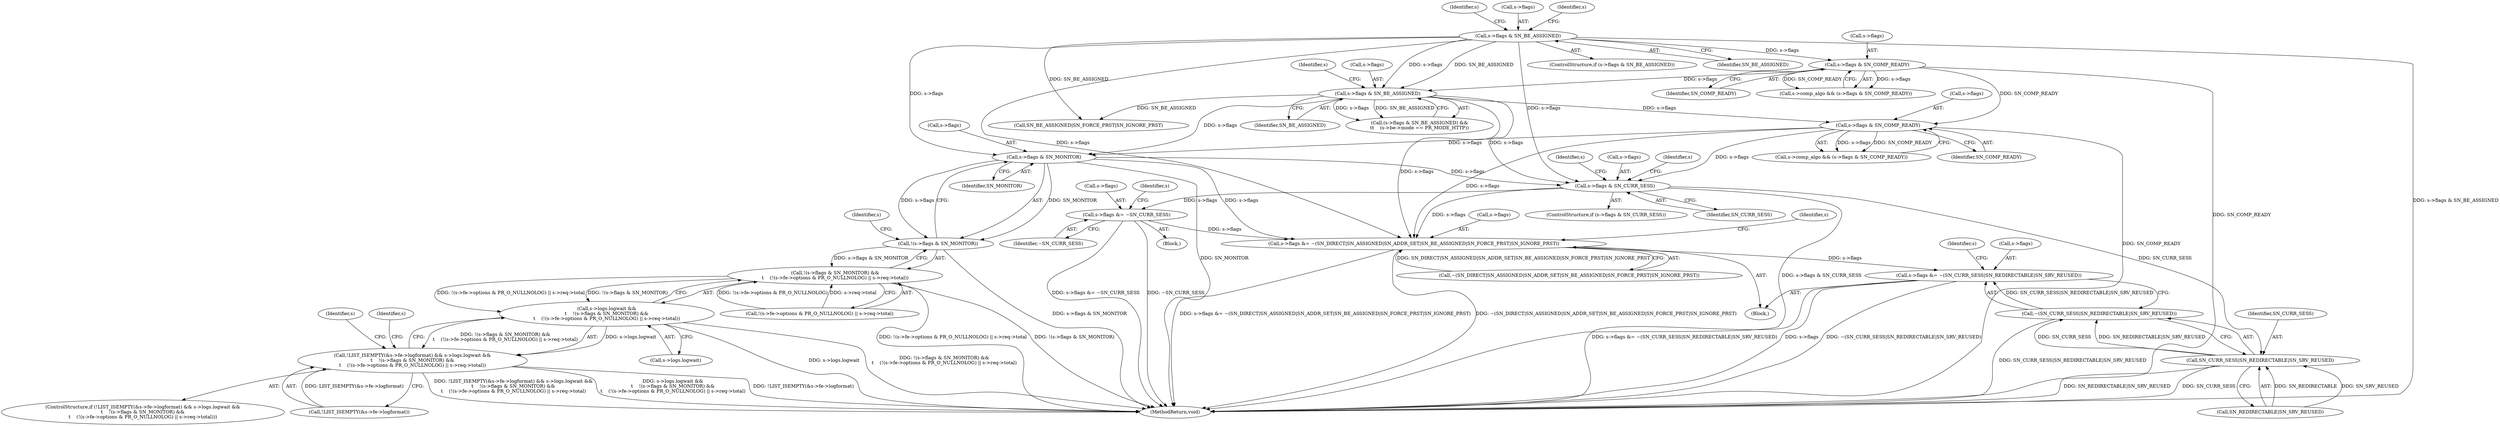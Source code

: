 digraph "0_haproxy_b4d05093bc89f71377230228007e69a1434c1a0c@pointer" {
"1000387" [label="(Call,s->flags & SN_MONITOR)"];
"1000170" [label="(Call,s->flags & SN_BE_ASSIGNED)"];
"1000326" [label="(Call,s->flags & SN_COMP_READY)"];
"1000282" [label="(Call,s->flags & SN_BE_ASSIGNED)"];
"1000263" [label="(Call,s->flags & SN_COMP_READY)"];
"1000386" [label="(Call,!(s->flags & SN_MONITOR))"];
"1000385" [label="(Call,!(s->flags & SN_MONITOR) &&\n\t    (!(s->fe->options & PR_O_NULLNOLOG) || s->req->total))"];
"1000379" [label="(Call,s->logs.logwait &&\n\t    !(s->flags & SN_MONITOR) &&\n\t    (!(s->fe->options & PR_O_NULLNOLOG) || s->req->total))"];
"1000370" [label="(Call,!LIST_ISEMPTY(&s->fe->logformat) && s->logs.logwait &&\n\t    !(s->flags & SN_MONITOR) &&\n\t    (!(s->fe->options & PR_O_NULLNOLOG) || s->req->total))"];
"1000532" [label="(Call,s->flags & SN_CURR_SESS)"];
"1000538" [label="(Call,s->flags &= ~SN_CURR_SESS)"];
"1000693" [label="(Call,s->flags &= ~(SN_DIRECT|SN_ASSIGNED|SN_ADDR_SET|SN_BE_ASSIGNED|SN_FORCE_PRST|SN_IGNORE_PRST))"];
"1000709" [label="(Call,s->flags &= ~(SN_CURR_SESS|SN_REDIRECTABLE|SN_SRV_REUSED))"];
"1000714" [label="(Call,SN_CURR_SESS|SN_REDIRECTABLE|SN_SRV_REUSED)"];
"1000713" [label="(Call,~(SN_CURR_SESS|SN_REDIRECTABLE|SN_SRV_REUSED))"];
"1000408" [label="(Identifier,s)"];
"1000388" [label="(Call,s->flags)"];
"1000179" [label="(Identifier,s)"];
"1000391" [label="(Identifier,SN_MONITOR)"];
"1000554" [label="(Identifier,s)"];
"1000386" [label="(Call,!(s->flags & SN_MONITOR))"];
"1000371" [label="(Call,!LIST_ISEMPTY(&s->fe->logformat))"];
"1000379" [label="(Call,s->logs.logwait &&\n\t    !(s->flags & SN_MONITOR) &&\n\t    (!(s->fe->options & PR_O_NULLNOLOG) || s->req->total))"];
"1000290" [label="(Identifier,s)"];
"1000171" [label="(Call,s->flags)"];
"1000264" [label="(Call,s->flags)"];
"1000370" [label="(Call,!LIST_ISEMPTY(&s->fe->logformat) && s->logs.logwait &&\n\t    !(s->flags & SN_MONITOR) &&\n\t    (!(s->fe->options & PR_O_NULLNOLOG) || s->req->total))"];
"1000547" [label="(Identifier,s)"];
"1000281" [label="(Call,(s->flags & SN_BE_ASSIGNED) &&\n\t\t    (s->be->mode == PR_MODE_HTTP))"];
"1000118" [label="(Block,)"];
"1000713" [label="(Call,~(SN_CURR_SESS|SN_REDIRECTABLE|SN_SRV_REUSED))"];
"1000267" [label="(Identifier,SN_COMP_READY)"];
"1000385" [label="(Call,!(s->flags & SN_MONITOR) &&\n\t    (!(s->fe->options & PR_O_NULLNOLOG) || s->req->total))"];
"1000392" [label="(Call,!(s->fe->options & PR_O_NULLNOLOG) || s->req->total)"];
"1000542" [label="(Identifier,~SN_CURR_SESS)"];
"1000694" [label="(Call,s->flags)"];
"1000538" [label="(Call,s->flags &= ~SN_CURR_SESS)"];
"1000532" [label="(Call,s->flags & SN_CURR_SESS)"];
"1000169" [label="(ControlStructure,if (s->flags & SN_BE_ASSIGNED))"];
"1000283" [label="(Call,s->flags)"];
"1000286" [label="(Identifier,SN_BE_ASSIGNED)"];
"1000531" [label="(ControlStructure,if (s->flags & SN_CURR_SESS))"];
"1000710" [label="(Call,s->flags)"];
"1000714" [label="(Call,SN_CURR_SESS|SN_REDIRECTABLE|SN_SRV_REUSED)"];
"1000380" [label="(Call,s->logs.logwait)"];
"1000397" [label="(Identifier,s)"];
"1000709" [label="(Call,s->flags &= ~(SN_CURR_SESS|SN_REDIRECTABLE|SN_SRV_REUSED))"];
"1000722" [label="(Identifier,s)"];
"1000327" [label="(Call,s->flags)"];
"1000537" [label="(Block,)"];
"1000539" [label="(Call,s->flags)"];
"1000170" [label="(Call,s->flags & SN_BE_ASSIGNED)"];
"1000193" [label="(Identifier,s)"];
"1000174" [label="(Identifier,SN_BE_ASSIGNED)"];
"1000536" [label="(Identifier,SN_CURR_SESS)"];
"1000533" [label="(Call,s->flags)"];
"1000716" [label="(Call,SN_REDIRECTABLE|SN_SRV_REUSED)"];
"1000697" [label="(Call,~(SN_DIRECT|SN_ASSIGNED|SN_ADDR_SET|SN_BE_ASSIGNED|SN_FORCE_PRST|SN_IGNORE_PRST))"];
"1000387" [label="(Call,s->flags & SN_MONITOR)"];
"1000322" [label="(Call,s->comp_algo && (s->flags & SN_COMP_READY))"];
"1000326" [label="(Call,s->flags & SN_COMP_READY)"];
"1000899" [label="(MethodReturn,void)"];
"1000693" [label="(Call,s->flags &= ~(SN_DIRECT|SN_ASSIGNED|SN_ADDR_SET|SN_BE_ASSIGNED|SN_FORCE_PRST|SN_IGNORE_PRST))"];
"1000263" [label="(Call,s->flags & SN_COMP_READY)"];
"1000369" [label="(ControlStructure,if (!LIST_ISEMPTY(&s->fe->logformat) && s->logs.logwait &&\n\t    !(s->flags & SN_MONITOR) &&\n\t    (!(s->fe->options & PR_O_NULLNOLOG) || s->req->total)))"];
"1000540" [label="(Identifier,s)"];
"1000715" [label="(Identifier,SN_CURR_SESS)"];
"1000259" [label="(Call,s->comp_algo && (s->flags & SN_COMP_READY))"];
"1000330" [label="(Identifier,SN_COMP_READY)"];
"1000711" [label="(Identifier,s)"];
"1000704" [label="(Call,SN_BE_ASSIGNED|SN_FORCE_PRST|SN_IGNORE_PRST)"];
"1000410" [label="(Identifier,s)"];
"1000282" [label="(Call,s->flags & SN_BE_ASSIGNED)"];
"1000387" -> "1000386"  [label="AST: "];
"1000387" -> "1000391"  [label="CFG: "];
"1000388" -> "1000387"  [label="AST: "];
"1000391" -> "1000387"  [label="AST: "];
"1000386" -> "1000387"  [label="CFG: "];
"1000387" -> "1000899"  [label="DDG: SN_MONITOR"];
"1000387" -> "1000386"  [label="DDG: s->flags"];
"1000387" -> "1000386"  [label="DDG: SN_MONITOR"];
"1000170" -> "1000387"  [label="DDG: s->flags"];
"1000326" -> "1000387"  [label="DDG: s->flags"];
"1000282" -> "1000387"  [label="DDG: s->flags"];
"1000387" -> "1000532"  [label="DDG: s->flags"];
"1000387" -> "1000693"  [label="DDG: s->flags"];
"1000170" -> "1000169"  [label="AST: "];
"1000170" -> "1000174"  [label="CFG: "];
"1000171" -> "1000170"  [label="AST: "];
"1000174" -> "1000170"  [label="AST: "];
"1000179" -> "1000170"  [label="CFG: "];
"1000193" -> "1000170"  [label="CFG: "];
"1000170" -> "1000899"  [label="DDG: s->flags & SN_BE_ASSIGNED"];
"1000170" -> "1000263"  [label="DDG: s->flags"];
"1000170" -> "1000282"  [label="DDG: s->flags"];
"1000170" -> "1000282"  [label="DDG: SN_BE_ASSIGNED"];
"1000170" -> "1000532"  [label="DDG: s->flags"];
"1000170" -> "1000693"  [label="DDG: s->flags"];
"1000170" -> "1000704"  [label="DDG: SN_BE_ASSIGNED"];
"1000326" -> "1000322"  [label="AST: "];
"1000326" -> "1000330"  [label="CFG: "];
"1000327" -> "1000326"  [label="AST: "];
"1000330" -> "1000326"  [label="AST: "];
"1000322" -> "1000326"  [label="CFG: "];
"1000326" -> "1000899"  [label="DDG: SN_COMP_READY"];
"1000326" -> "1000322"  [label="DDG: s->flags"];
"1000326" -> "1000322"  [label="DDG: SN_COMP_READY"];
"1000282" -> "1000326"  [label="DDG: s->flags"];
"1000263" -> "1000326"  [label="DDG: SN_COMP_READY"];
"1000326" -> "1000532"  [label="DDG: s->flags"];
"1000326" -> "1000693"  [label="DDG: s->flags"];
"1000282" -> "1000281"  [label="AST: "];
"1000282" -> "1000286"  [label="CFG: "];
"1000283" -> "1000282"  [label="AST: "];
"1000286" -> "1000282"  [label="AST: "];
"1000290" -> "1000282"  [label="CFG: "];
"1000281" -> "1000282"  [label="CFG: "];
"1000282" -> "1000281"  [label="DDG: s->flags"];
"1000282" -> "1000281"  [label="DDG: SN_BE_ASSIGNED"];
"1000263" -> "1000282"  [label="DDG: s->flags"];
"1000282" -> "1000532"  [label="DDG: s->flags"];
"1000282" -> "1000693"  [label="DDG: s->flags"];
"1000282" -> "1000704"  [label="DDG: SN_BE_ASSIGNED"];
"1000263" -> "1000259"  [label="AST: "];
"1000263" -> "1000267"  [label="CFG: "];
"1000264" -> "1000263"  [label="AST: "];
"1000267" -> "1000263"  [label="AST: "];
"1000259" -> "1000263"  [label="CFG: "];
"1000263" -> "1000899"  [label="DDG: SN_COMP_READY"];
"1000263" -> "1000259"  [label="DDG: s->flags"];
"1000263" -> "1000259"  [label="DDG: SN_COMP_READY"];
"1000386" -> "1000385"  [label="AST: "];
"1000397" -> "1000386"  [label="CFG: "];
"1000385" -> "1000386"  [label="CFG: "];
"1000386" -> "1000899"  [label="DDG: s->flags & SN_MONITOR"];
"1000386" -> "1000385"  [label="DDG: s->flags & SN_MONITOR"];
"1000385" -> "1000379"  [label="AST: "];
"1000385" -> "1000392"  [label="CFG: "];
"1000392" -> "1000385"  [label="AST: "];
"1000379" -> "1000385"  [label="CFG: "];
"1000385" -> "1000899"  [label="DDG: !(s->fe->options & PR_O_NULLNOLOG) || s->req->total"];
"1000385" -> "1000899"  [label="DDG: !(s->flags & SN_MONITOR)"];
"1000385" -> "1000379"  [label="DDG: !(s->flags & SN_MONITOR)"];
"1000385" -> "1000379"  [label="DDG: !(s->fe->options & PR_O_NULLNOLOG) || s->req->total"];
"1000392" -> "1000385"  [label="DDG: !(s->fe->options & PR_O_NULLNOLOG)"];
"1000392" -> "1000385"  [label="DDG: s->req->total"];
"1000379" -> "1000370"  [label="AST: "];
"1000379" -> "1000380"  [label="CFG: "];
"1000380" -> "1000379"  [label="AST: "];
"1000370" -> "1000379"  [label="CFG: "];
"1000379" -> "1000899"  [label="DDG: s->logs.logwait"];
"1000379" -> "1000899"  [label="DDG: !(s->flags & SN_MONITOR) &&\n\t    (!(s->fe->options & PR_O_NULLNOLOG) || s->req->total)"];
"1000379" -> "1000370"  [label="DDG: s->logs.logwait"];
"1000379" -> "1000370"  [label="DDG: !(s->flags & SN_MONITOR) &&\n\t    (!(s->fe->options & PR_O_NULLNOLOG) || s->req->total)"];
"1000370" -> "1000369"  [label="AST: "];
"1000370" -> "1000371"  [label="CFG: "];
"1000371" -> "1000370"  [label="AST: "];
"1000408" -> "1000370"  [label="CFG: "];
"1000410" -> "1000370"  [label="CFG: "];
"1000370" -> "1000899"  [label="DDG: !LIST_ISEMPTY(&s->fe->logformat) && s->logs.logwait &&\n\t    !(s->flags & SN_MONITOR) &&\n\t    (!(s->fe->options & PR_O_NULLNOLOG) || s->req->total)"];
"1000370" -> "1000899"  [label="DDG: s->logs.logwait &&\n\t    !(s->flags & SN_MONITOR) &&\n\t    (!(s->fe->options & PR_O_NULLNOLOG) || s->req->total)"];
"1000370" -> "1000899"  [label="DDG: !LIST_ISEMPTY(&s->fe->logformat)"];
"1000371" -> "1000370"  [label="DDG: LIST_ISEMPTY(&s->fe->logformat)"];
"1000532" -> "1000531"  [label="AST: "];
"1000532" -> "1000536"  [label="CFG: "];
"1000533" -> "1000532"  [label="AST: "];
"1000536" -> "1000532"  [label="AST: "];
"1000540" -> "1000532"  [label="CFG: "];
"1000554" -> "1000532"  [label="CFG: "];
"1000532" -> "1000899"  [label="DDG: s->flags & SN_CURR_SESS"];
"1000532" -> "1000538"  [label="DDG: s->flags"];
"1000532" -> "1000693"  [label="DDG: s->flags"];
"1000532" -> "1000714"  [label="DDG: SN_CURR_SESS"];
"1000538" -> "1000537"  [label="AST: "];
"1000538" -> "1000542"  [label="CFG: "];
"1000539" -> "1000538"  [label="AST: "];
"1000542" -> "1000538"  [label="AST: "];
"1000547" -> "1000538"  [label="CFG: "];
"1000538" -> "1000899"  [label="DDG: ~SN_CURR_SESS"];
"1000538" -> "1000899"  [label="DDG: s->flags &= ~SN_CURR_SESS"];
"1000538" -> "1000693"  [label="DDG: s->flags"];
"1000693" -> "1000118"  [label="AST: "];
"1000693" -> "1000697"  [label="CFG: "];
"1000694" -> "1000693"  [label="AST: "];
"1000697" -> "1000693"  [label="AST: "];
"1000711" -> "1000693"  [label="CFG: "];
"1000693" -> "1000899"  [label="DDG: s->flags &= ~(SN_DIRECT|SN_ASSIGNED|SN_ADDR_SET|SN_BE_ASSIGNED|SN_FORCE_PRST|SN_IGNORE_PRST)"];
"1000693" -> "1000899"  [label="DDG: ~(SN_DIRECT|SN_ASSIGNED|SN_ADDR_SET|SN_BE_ASSIGNED|SN_FORCE_PRST|SN_IGNORE_PRST)"];
"1000697" -> "1000693"  [label="DDG: SN_DIRECT|SN_ASSIGNED|SN_ADDR_SET|SN_BE_ASSIGNED|SN_FORCE_PRST|SN_IGNORE_PRST"];
"1000693" -> "1000709"  [label="DDG: s->flags"];
"1000709" -> "1000118"  [label="AST: "];
"1000709" -> "1000713"  [label="CFG: "];
"1000710" -> "1000709"  [label="AST: "];
"1000713" -> "1000709"  [label="AST: "];
"1000722" -> "1000709"  [label="CFG: "];
"1000709" -> "1000899"  [label="DDG: s->flags &= ~(SN_CURR_SESS|SN_REDIRECTABLE|SN_SRV_REUSED)"];
"1000709" -> "1000899"  [label="DDG: s->flags"];
"1000709" -> "1000899"  [label="DDG: ~(SN_CURR_SESS|SN_REDIRECTABLE|SN_SRV_REUSED)"];
"1000713" -> "1000709"  [label="DDG: SN_CURR_SESS|SN_REDIRECTABLE|SN_SRV_REUSED"];
"1000714" -> "1000713"  [label="AST: "];
"1000714" -> "1000716"  [label="CFG: "];
"1000715" -> "1000714"  [label="AST: "];
"1000716" -> "1000714"  [label="AST: "];
"1000713" -> "1000714"  [label="CFG: "];
"1000714" -> "1000899"  [label="DDG: SN_REDIRECTABLE|SN_SRV_REUSED"];
"1000714" -> "1000899"  [label="DDG: SN_CURR_SESS"];
"1000714" -> "1000713"  [label="DDG: SN_CURR_SESS"];
"1000714" -> "1000713"  [label="DDG: SN_REDIRECTABLE|SN_SRV_REUSED"];
"1000716" -> "1000714"  [label="DDG: SN_REDIRECTABLE"];
"1000716" -> "1000714"  [label="DDG: SN_SRV_REUSED"];
"1000713" -> "1000899"  [label="DDG: SN_CURR_SESS|SN_REDIRECTABLE|SN_SRV_REUSED"];
}
